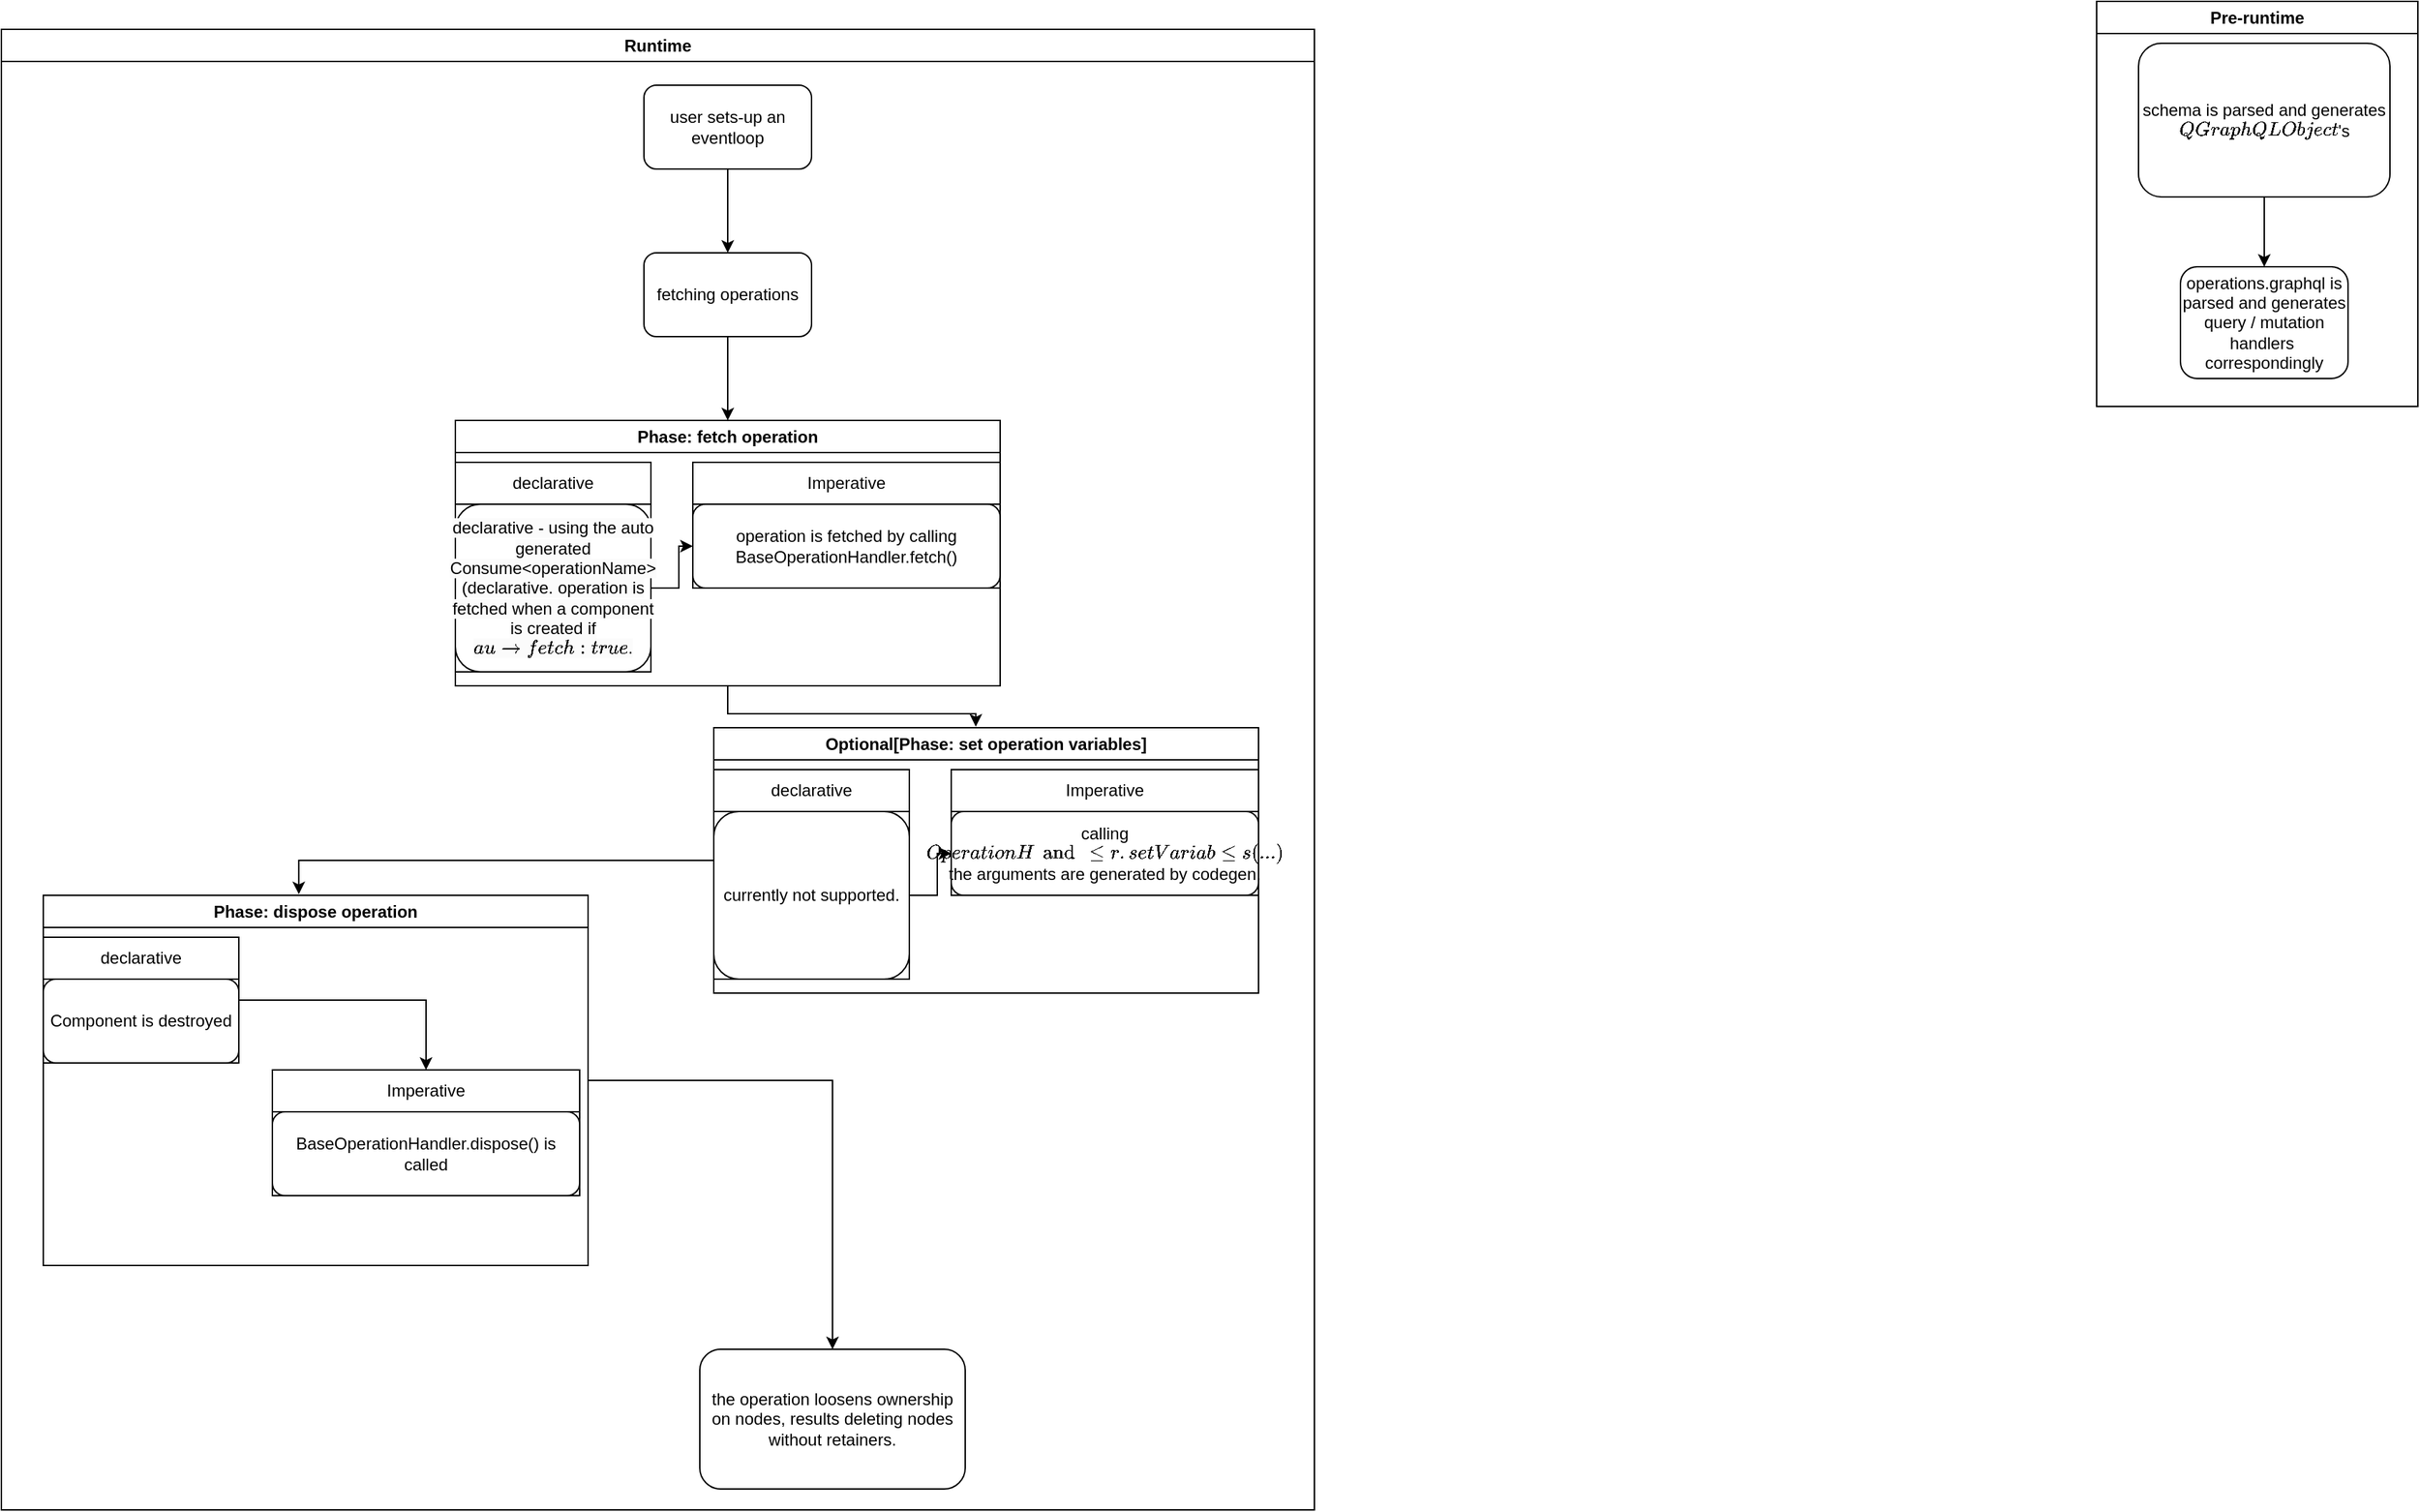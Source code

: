 <mxfile version="21.0.6" type="github">
  <diagram id="C5RBs43oDa-KdzZeNtuy" name="v0.3">
    <mxGraphModel dx="2427" dy="949" grid="1" gridSize="10" guides="1" tooltips="1" connect="1" arrows="1" fold="1" page="1" pageScale="1" pageWidth="827" pageHeight="1169" math="0" shadow="0">
      <root>
        <mxCell id="WIyWlLk6GJQsqaUBKTNV-0" />
        <mxCell id="WIyWlLk6GJQsqaUBKTNV-1" parent="WIyWlLk6GJQsqaUBKTNV-0" />
        <mxCell id="EOmv4hRw70twa0YLxiHF-4" value="Pre-runtime&lt;br&gt;" style="swimlane;whiteSpace=wrap;html=1;" parent="WIyWlLk6GJQsqaUBKTNV-1" vertex="1">
          <mxGeometry x="810" y="20" width="230" height="290" as="geometry">
            <mxRectangle x="420" y="40" width="110" height="30" as="alternateBounds" />
          </mxGeometry>
        </mxCell>
        <mxCell id="EOmv4hRw70twa0YLxiHF-8" value="" style="edgeStyle=orthogonalEdgeStyle;rounded=0;orthogonalLoop=1;jettySize=auto;html=1;" parent="EOmv4hRw70twa0YLxiHF-4" source="EOmv4hRw70twa0YLxiHF-5" target="EOmv4hRw70twa0YLxiHF-7" edge="1">
          <mxGeometry relative="1" as="geometry" />
        </mxCell>
        <mxCell id="EOmv4hRw70twa0YLxiHF-5" value="schema is parsed and generates `QGraphQLObject`&#39;s" style="rounded=1;whiteSpace=wrap;html=1;" parent="EOmv4hRw70twa0YLxiHF-4" vertex="1">
          <mxGeometry x="30" y="30" width="180" height="110" as="geometry" />
        </mxCell>
        <mxCell id="EOmv4hRw70twa0YLxiHF-7" value="operations.graphql is parsed and generates query / mutation handlers&amp;nbsp; correspondingly" style="whiteSpace=wrap;html=1;rounded=1;" parent="EOmv4hRw70twa0YLxiHF-4" vertex="1">
          <mxGeometry x="60" y="190" width="120" height="80" as="geometry" />
        </mxCell>
        <mxCell id="vrsXb0neiV9GhgLSQQDM-0" value="Runtime&lt;br&gt;" style="swimlane;whiteSpace=wrap;html=1;" parent="WIyWlLk6GJQsqaUBKTNV-1" vertex="1">
          <mxGeometry x="-690" y="40" width="940" height="1060" as="geometry" />
        </mxCell>
        <mxCell id="Xat6MT_SiIzXH4kpxvsE-2" value="" style="edgeStyle=orthogonalEdgeStyle;rounded=0;orthogonalLoop=1;jettySize=auto;html=1;" parent="vrsXb0neiV9GhgLSQQDM-0" source="vrsXb0neiV9GhgLSQQDM-1" target="Xat6MT_SiIzXH4kpxvsE-1" edge="1">
          <mxGeometry relative="1" as="geometry" />
        </mxCell>
        <mxCell id="vrsXb0neiV9GhgLSQQDM-1" value="user sets-up an eventloop" style="rounded=1;whiteSpace=wrap;html=1;" parent="vrsXb0neiV9GhgLSQQDM-0" vertex="1">
          <mxGeometry x="460" y="40" width="120" height="60" as="geometry" />
        </mxCell>
        <mxCell id="Xat6MT_SiIzXH4kpxvsE-100" style="edgeStyle=orthogonalEdgeStyle;rounded=0;orthogonalLoop=1;jettySize=auto;html=1;" parent="vrsXb0neiV9GhgLSQQDM-0" source="Xat6MT_SiIzXH4kpxvsE-1" target="Xat6MT_SiIzXH4kpxvsE-36" edge="1">
          <mxGeometry relative="1" as="geometry" />
        </mxCell>
        <mxCell id="Xat6MT_SiIzXH4kpxvsE-1" value="fetching operations" style="whiteSpace=wrap;html=1;rounded=1;" parent="vrsXb0neiV9GhgLSQQDM-0" vertex="1">
          <mxGeometry x="460" y="160" width="120" height="60" as="geometry" />
        </mxCell>
        <mxCell id="Xat6MT_SiIzXH4kpxvsE-20" value="the operation loosens ownership on nodes, results deleting nodes without retainers." style="whiteSpace=wrap;html=1;rounded=1;" parent="vrsXb0neiV9GhgLSQQDM-0" vertex="1">
          <mxGeometry x="500" y="945" width="190" height="100" as="geometry" />
        </mxCell>
        <mxCell id="pxtggeWqsl1OcJ_jpayF-8" style="edgeStyle=orthogonalEdgeStyle;rounded=0;orthogonalLoop=1;jettySize=auto;html=1;entryX=0.481;entryY=-0.004;entryDx=0;entryDy=0;entryPerimeter=0;" edge="1" parent="vrsXb0neiV9GhgLSQQDM-0" source="Xat6MT_SiIzXH4kpxvsE-36" target="pxtggeWqsl1OcJ_jpayF-2">
          <mxGeometry relative="1" as="geometry" />
        </mxCell>
        <mxCell id="Xat6MT_SiIzXH4kpxvsE-36" value="Phase: fetch operation" style="swimlane;whiteSpace=wrap;html=1;" parent="vrsXb0neiV9GhgLSQQDM-0" vertex="1">
          <mxGeometry x="325" y="280" width="390" height="190" as="geometry" />
        </mxCell>
        <mxCell id="Xat6MT_SiIzXH4kpxvsE-37" value="declarative" style="swimlane;fontStyle=0;childLayout=stackLayout;horizontal=1;startSize=30;horizontalStack=0;resizeParent=1;resizeParentMax=0;resizeLast=0;collapsible=1;marginBottom=0;whiteSpace=wrap;html=1;" parent="Xat6MT_SiIzXH4kpxvsE-36" vertex="1">
          <mxGeometry y="30" width="140" height="150" as="geometry" />
        </mxCell>
        <mxCell id="Xat6MT_SiIzXH4kpxvsE-7" value="&lt;span style=&quot;color: rgb(0, 0, 0); font-family: Helvetica; font-size: 12px; font-style: normal; font-variant-ligatures: normal; font-variant-caps: normal; font-weight: 400; letter-spacing: normal; orphans: 2; text-align: center; text-indent: 0px; text-transform: none; widows: 2; word-spacing: 0px; -webkit-text-stroke-width: 0px; background-color: rgb(251, 251, 251); text-decoration-thickness: initial; text-decoration-style: initial; text-decoration-color: initial; float: none; display: inline !important;&quot;&gt;declarative - using the auto generated Consume&amp;lt;operationName&amp;gt; (declarative. operation is fetched when a component is created if `autofetch: true`.&lt;/span&gt;" style="whiteSpace=wrap;html=1;rounded=1;" parent="Xat6MT_SiIzXH4kpxvsE-37" vertex="1">
          <mxGeometry y="30" width="140" height="120" as="geometry" />
        </mxCell>
        <mxCell id="Xat6MT_SiIzXH4kpxvsE-41" value="Imperative" style="swimlane;fontStyle=0;childLayout=stackLayout;horizontal=1;startSize=30;horizontalStack=0;resizeParent=1;resizeParentMax=0;resizeLast=0;collapsible=1;marginBottom=0;whiteSpace=wrap;html=1;" parent="Xat6MT_SiIzXH4kpxvsE-36" vertex="1">
          <mxGeometry x="170" y="30" width="220" height="90" as="geometry" />
        </mxCell>
        <mxCell id="Xat6MT_SiIzXH4kpxvsE-16" value="operation is fetched by calling BaseOperationHandler.fetch()" style="whiteSpace=wrap;html=1;rounded=1;" parent="Xat6MT_SiIzXH4kpxvsE-41" vertex="1">
          <mxGeometry y="30" width="220" height="60" as="geometry" />
        </mxCell>
        <mxCell id="Xat6MT_SiIzXH4kpxvsE-91" style="edgeStyle=orthogonalEdgeStyle;rounded=0;orthogonalLoop=1;jettySize=auto;html=1;" parent="Xat6MT_SiIzXH4kpxvsE-36" source="Xat6MT_SiIzXH4kpxvsE-7" target="Xat6MT_SiIzXH4kpxvsE-16" edge="1">
          <mxGeometry relative="1" as="geometry" />
        </mxCell>
        <mxCell id="pxtggeWqsl1OcJ_jpayF-12" style="edgeStyle=orthogonalEdgeStyle;rounded=0;orthogonalLoop=1;jettySize=auto;html=1;" edge="1" parent="vrsXb0neiV9GhgLSQQDM-0" source="Xat6MT_SiIzXH4kpxvsE-85" target="Xat6MT_SiIzXH4kpxvsE-20">
          <mxGeometry relative="1" as="geometry" />
        </mxCell>
        <mxCell id="Xat6MT_SiIzXH4kpxvsE-85" value="Phase: dispose operation" style="swimlane;whiteSpace=wrap;html=1;" parent="vrsXb0neiV9GhgLSQQDM-0" vertex="1">
          <mxGeometry x="30" y="620" width="390" height="265" as="geometry" />
        </mxCell>
        <mxCell id="Xat6MT_SiIzXH4kpxvsE-92" style="edgeStyle=orthogonalEdgeStyle;rounded=0;orthogonalLoop=1;jettySize=auto;html=1;" parent="Xat6MT_SiIzXH4kpxvsE-85" source="Xat6MT_SiIzXH4kpxvsE-86" target="Xat6MT_SiIzXH4kpxvsE-88" edge="1">
          <mxGeometry relative="1" as="geometry" />
        </mxCell>
        <mxCell id="Xat6MT_SiIzXH4kpxvsE-86" value="declarative" style="swimlane;fontStyle=0;childLayout=stackLayout;horizontal=1;startSize=30;horizontalStack=0;resizeParent=1;resizeParentMax=0;resizeLast=0;collapsible=1;marginBottom=0;whiteSpace=wrap;html=1;" parent="Xat6MT_SiIzXH4kpxvsE-85" vertex="1">
          <mxGeometry y="30" width="140" height="90" as="geometry" />
        </mxCell>
        <mxCell id="Xat6MT_SiIzXH4kpxvsE-10" value="Component is destroyed" style="whiteSpace=wrap;html=1;rounded=1;" parent="Xat6MT_SiIzXH4kpxvsE-86" vertex="1">
          <mxGeometry y="30" width="140" height="60" as="geometry" />
        </mxCell>
        <mxCell id="Xat6MT_SiIzXH4kpxvsE-88" value="Imperative" style="swimlane;fontStyle=0;childLayout=stackLayout;horizontal=1;startSize=30;horizontalStack=0;resizeParent=1;resizeParentMax=0;resizeLast=0;collapsible=1;marginBottom=0;whiteSpace=wrap;html=1;" parent="Xat6MT_SiIzXH4kpxvsE-85" vertex="1">
          <mxGeometry x="164" y="125" width="220" height="90" as="geometry" />
        </mxCell>
        <mxCell id="Xat6MT_SiIzXH4kpxvsE-89" value="BaseOperationHandler.dispose() is called" style="whiteSpace=wrap;html=1;rounded=1;" parent="Xat6MT_SiIzXH4kpxvsE-88" vertex="1">
          <mxGeometry y="30" width="220" height="60" as="geometry" />
        </mxCell>
        <mxCell id="pxtggeWqsl1OcJ_jpayF-11" style="edgeStyle=orthogonalEdgeStyle;rounded=0;orthogonalLoop=1;jettySize=auto;html=1;entryX=0.469;entryY=-0.003;entryDx=0;entryDy=0;entryPerimeter=0;" edge="1" parent="vrsXb0neiV9GhgLSQQDM-0" source="pxtggeWqsl1OcJ_jpayF-2" target="Xat6MT_SiIzXH4kpxvsE-85">
          <mxGeometry relative="1" as="geometry" />
        </mxCell>
        <mxCell id="pxtggeWqsl1OcJ_jpayF-2" value="Optional[Phase: set operation variables]" style="swimlane;whiteSpace=wrap;html=1;startSize=23;" vertex="1" parent="vrsXb0neiV9GhgLSQQDM-0">
          <mxGeometry x="510" y="500" width="390" height="190" as="geometry" />
        </mxCell>
        <mxCell id="pxtggeWqsl1OcJ_jpayF-3" value="declarative" style="swimlane;fontStyle=0;childLayout=stackLayout;horizontal=1;startSize=30;horizontalStack=0;resizeParent=1;resizeParentMax=0;resizeLast=0;collapsible=1;marginBottom=0;whiteSpace=wrap;html=1;" vertex="1" parent="pxtggeWqsl1OcJ_jpayF-2">
          <mxGeometry y="30" width="140" height="150" as="geometry" />
        </mxCell>
        <mxCell id="pxtggeWqsl1OcJ_jpayF-4" value="currently not supported." style="whiteSpace=wrap;html=1;rounded=1;" vertex="1" parent="pxtggeWqsl1OcJ_jpayF-3">
          <mxGeometry y="30" width="140" height="120" as="geometry" />
        </mxCell>
        <mxCell id="pxtggeWqsl1OcJ_jpayF-5" value="Imperative" style="swimlane;fontStyle=0;childLayout=stackLayout;horizontal=1;startSize=30;horizontalStack=0;resizeParent=1;resizeParentMax=0;resizeLast=0;collapsible=1;marginBottom=0;whiteSpace=wrap;html=1;" vertex="1" parent="pxtggeWqsl1OcJ_jpayF-2">
          <mxGeometry x="170" y="30" width="220" height="90" as="geometry" />
        </mxCell>
        <mxCell id="pxtggeWqsl1OcJ_jpayF-6" value="calling `OperationHandler.setVariables(...)`&lt;br&gt;the arguments are generated by codegen." style="whiteSpace=wrap;html=1;rounded=1;" vertex="1" parent="pxtggeWqsl1OcJ_jpayF-5">
          <mxGeometry y="30" width="220" height="60" as="geometry" />
        </mxCell>
        <mxCell id="pxtggeWqsl1OcJ_jpayF-7" style="edgeStyle=orthogonalEdgeStyle;rounded=0;orthogonalLoop=1;jettySize=auto;html=1;" edge="1" parent="pxtggeWqsl1OcJ_jpayF-2" source="pxtggeWqsl1OcJ_jpayF-4" target="pxtggeWqsl1OcJ_jpayF-6">
          <mxGeometry relative="1" as="geometry" />
        </mxCell>
      </root>
    </mxGraphModel>
  </diagram>
</mxfile>
